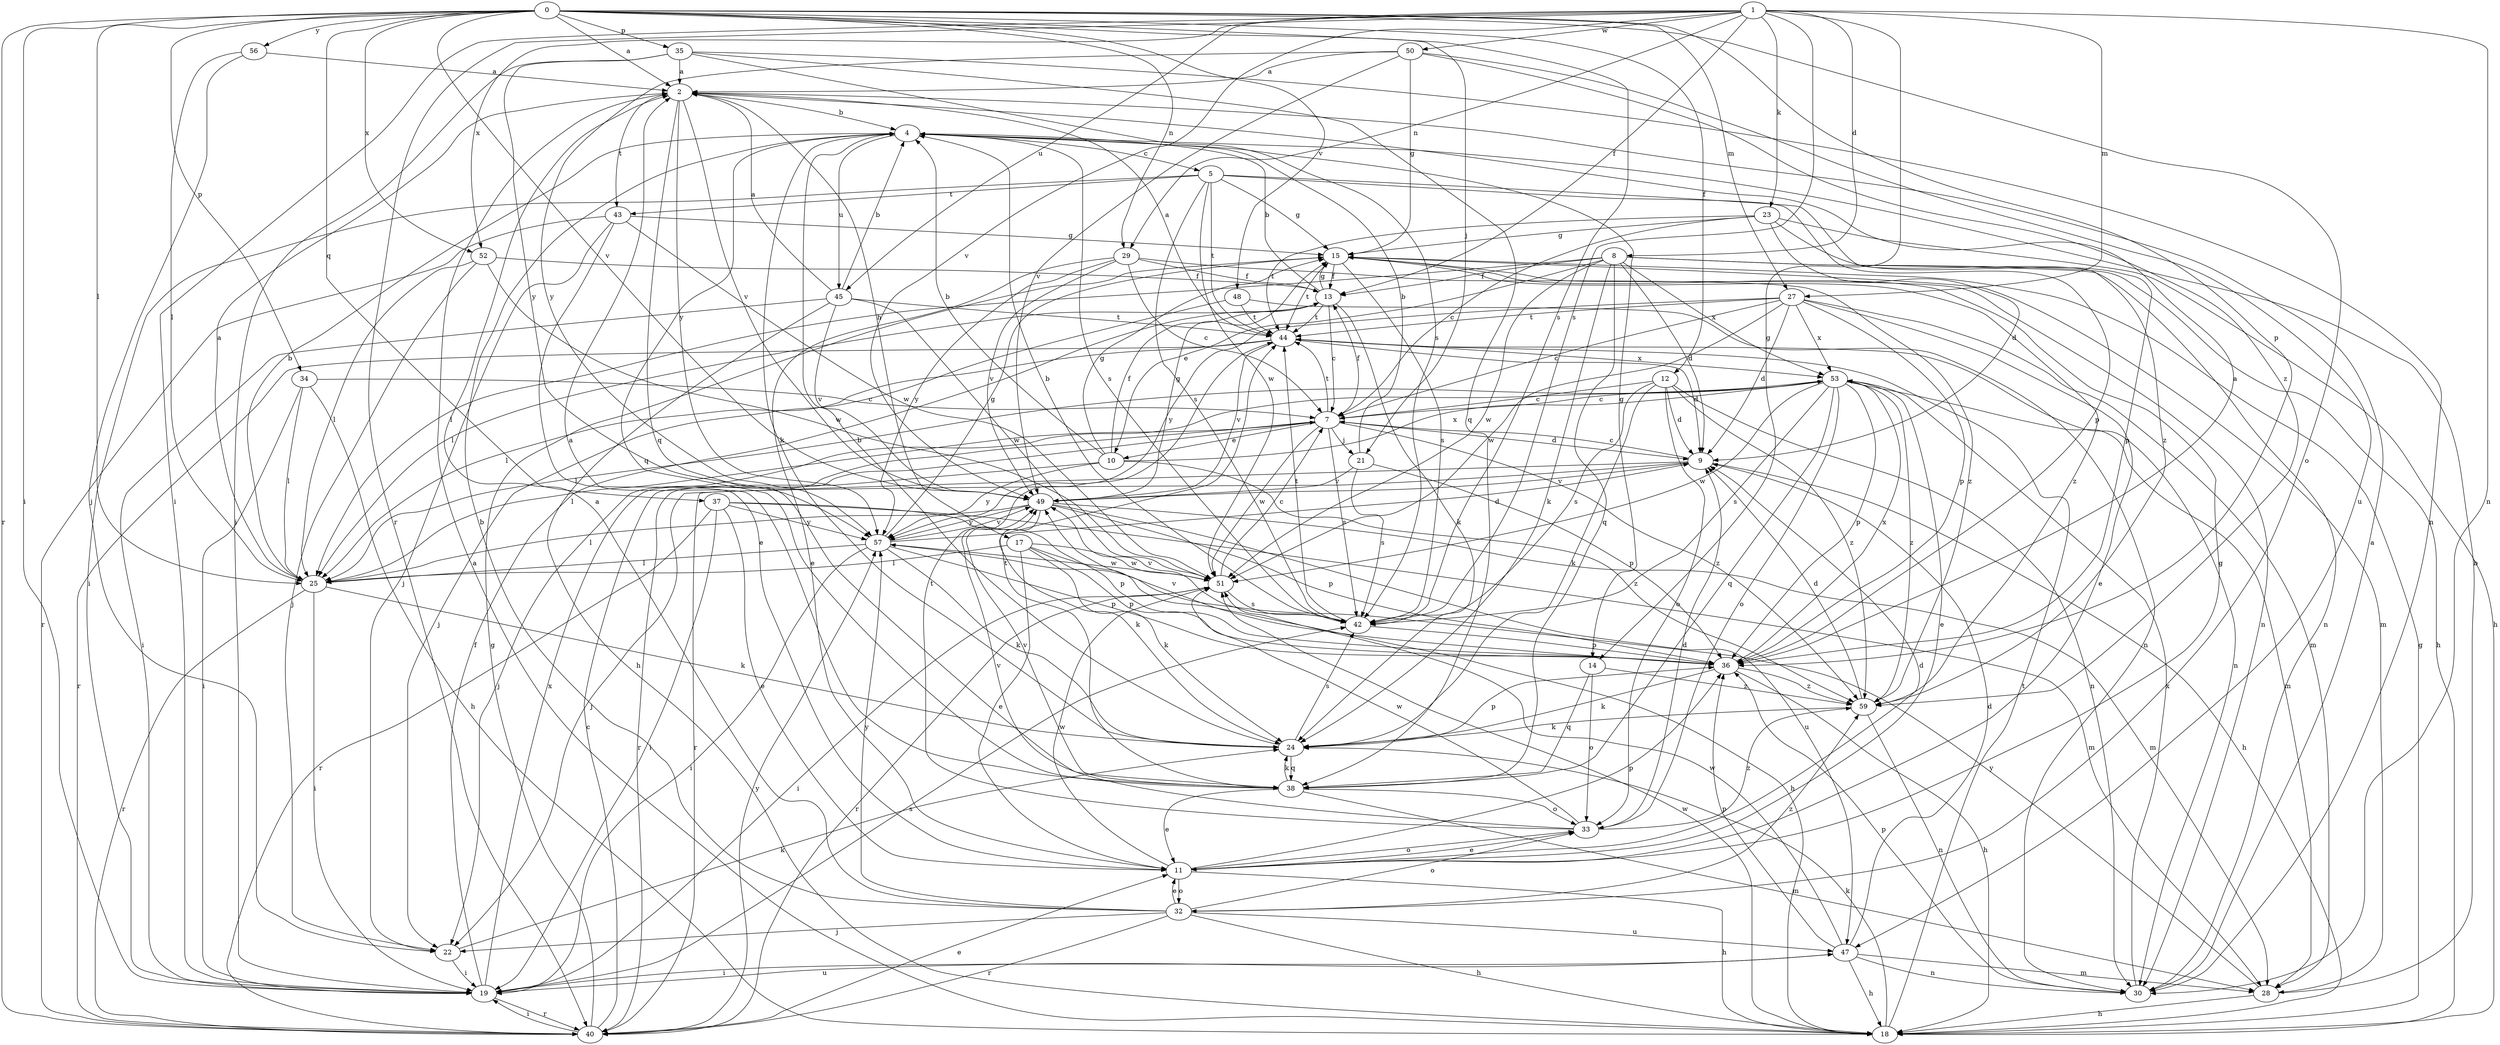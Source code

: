 strict digraph  {
0;
1;
2;
4;
5;
7;
8;
9;
10;
11;
12;
13;
14;
15;
17;
18;
19;
21;
22;
23;
24;
25;
27;
28;
29;
30;
32;
33;
34;
35;
36;
37;
38;
40;
42;
43;
44;
45;
47;
48;
49;
50;
51;
52;
53;
56;
57;
59;
0 -> 2  [label=a];
0 -> 12  [label=f];
0 -> 19  [label=i];
0 -> 21  [label=j];
0 -> 25  [label=l];
0 -> 27  [label=m];
0 -> 29  [label=n];
0 -> 32  [label=o];
0 -> 34  [label=p];
0 -> 35  [label=p];
0 -> 36  [label=p];
0 -> 37  [label=q];
0 -> 40  [label=r];
0 -> 42  [label=s];
0 -> 48  [label=v];
0 -> 49  [label=v];
0 -> 52  [label=x];
0 -> 56  [label=y];
1 -> 8  [label=d];
1 -> 13  [label=f];
1 -> 14  [label=g];
1 -> 19  [label=i];
1 -> 23  [label=k];
1 -> 27  [label=m];
1 -> 29  [label=n];
1 -> 30  [label=n];
1 -> 40  [label=r];
1 -> 42  [label=s];
1 -> 45  [label=u];
1 -> 49  [label=v];
1 -> 50  [label=w];
1 -> 52  [label=x];
2 -> 4  [label=b];
2 -> 17  [label=h];
2 -> 38  [label=q];
2 -> 43  [label=t];
2 -> 49  [label=v];
2 -> 57  [label=y];
4 -> 5  [label=c];
4 -> 14  [label=g];
4 -> 24  [label=k];
4 -> 38  [label=q];
4 -> 42  [label=s];
4 -> 45  [label=u];
5 -> 15  [label=g];
5 -> 19  [label=i];
5 -> 36  [label=p];
5 -> 42  [label=s];
5 -> 43  [label=t];
5 -> 44  [label=t];
5 -> 51  [label=w];
5 -> 59  [label=z];
7 -> 9  [label=d];
7 -> 10  [label=e];
7 -> 13  [label=f];
7 -> 21  [label=j];
7 -> 22  [label=j];
7 -> 25  [label=l];
7 -> 42  [label=s];
7 -> 44  [label=t];
7 -> 51  [label=w];
7 -> 59  [label=z];
8 -> 9  [label=d];
8 -> 10  [label=e];
8 -> 13  [label=f];
8 -> 18  [label=h];
8 -> 24  [label=k];
8 -> 25  [label=l];
8 -> 30  [label=n];
8 -> 38  [label=q];
8 -> 51  [label=w];
8 -> 53  [label=x];
9 -> 7  [label=c];
9 -> 18  [label=h];
9 -> 22  [label=j];
9 -> 40  [label=r];
9 -> 49  [label=v];
10 -> 4  [label=b];
10 -> 13  [label=f];
10 -> 15  [label=g];
10 -> 40  [label=r];
10 -> 53  [label=x];
10 -> 57  [label=y];
10 -> 59  [label=z];
11 -> 9  [label=d];
11 -> 15  [label=g];
11 -> 18  [label=h];
11 -> 32  [label=o];
11 -> 33  [label=o];
11 -> 36  [label=p];
11 -> 51  [label=w];
12 -> 7  [label=c];
12 -> 9  [label=d];
12 -> 24  [label=k];
12 -> 30  [label=n];
12 -> 33  [label=o];
12 -> 42  [label=s];
12 -> 59  [label=z];
13 -> 4  [label=b];
13 -> 7  [label=c];
13 -> 15  [label=g];
13 -> 24  [label=k];
13 -> 25  [label=l];
13 -> 44  [label=t];
14 -> 33  [label=o];
14 -> 38  [label=q];
14 -> 59  [label=z];
15 -> 13  [label=f];
15 -> 28  [label=m];
15 -> 30  [label=n];
15 -> 42  [label=s];
15 -> 44  [label=t];
15 -> 59  [label=z];
17 -> 11  [label=e];
17 -> 18  [label=h];
17 -> 24  [label=k];
17 -> 25  [label=l];
17 -> 36  [label=p];
17 -> 51  [label=w];
18 -> 2  [label=a];
18 -> 15  [label=g];
18 -> 24  [label=k];
18 -> 44  [label=t];
18 -> 51  [label=w];
19 -> 13  [label=f];
19 -> 40  [label=r];
19 -> 42  [label=s];
19 -> 47  [label=u];
19 -> 53  [label=x];
21 -> 4  [label=b];
21 -> 36  [label=p];
21 -> 42  [label=s];
21 -> 49  [label=v];
22 -> 19  [label=i];
22 -> 24  [label=k];
23 -> 7  [label=c];
23 -> 9  [label=d];
23 -> 15  [label=g];
23 -> 18  [label=h];
23 -> 36  [label=p];
23 -> 44  [label=t];
24 -> 4  [label=b];
24 -> 36  [label=p];
24 -> 38  [label=q];
24 -> 42  [label=s];
25 -> 2  [label=a];
25 -> 4  [label=b];
25 -> 19  [label=i];
25 -> 24  [label=k];
25 -> 40  [label=r];
27 -> 7  [label=c];
27 -> 9  [label=d];
27 -> 11  [label=e];
27 -> 28  [label=m];
27 -> 36  [label=p];
27 -> 44  [label=t];
27 -> 51  [label=w];
27 -> 53  [label=x];
27 -> 57  [label=y];
28 -> 4  [label=b];
28 -> 18  [label=h];
28 -> 57  [label=y];
29 -> 7  [label=c];
29 -> 11  [label=e];
29 -> 13  [label=f];
29 -> 49  [label=v];
29 -> 57  [label=y];
29 -> 59  [label=z];
30 -> 2  [label=a];
30 -> 36  [label=p];
30 -> 53  [label=x];
32 -> 2  [label=a];
32 -> 4  [label=b];
32 -> 11  [label=e];
32 -> 18  [label=h];
32 -> 22  [label=j];
32 -> 33  [label=o];
32 -> 40  [label=r];
32 -> 47  [label=u];
32 -> 57  [label=y];
32 -> 59  [label=z];
33 -> 9  [label=d];
33 -> 11  [label=e];
33 -> 44  [label=t];
33 -> 49  [label=v];
33 -> 51  [label=w];
33 -> 59  [label=z];
34 -> 7  [label=c];
34 -> 18  [label=h];
34 -> 19  [label=i];
34 -> 25  [label=l];
35 -> 2  [label=a];
35 -> 19  [label=i];
35 -> 30  [label=n];
35 -> 38  [label=q];
35 -> 42  [label=s];
35 -> 57  [label=y];
36 -> 2  [label=a];
36 -> 18  [label=h];
36 -> 24  [label=k];
36 -> 49  [label=v];
36 -> 53  [label=x];
36 -> 59  [label=z];
37 -> 11  [label=e];
37 -> 19  [label=i];
37 -> 28  [label=m];
37 -> 36  [label=p];
37 -> 40  [label=r];
37 -> 57  [label=y];
38 -> 2  [label=a];
38 -> 11  [label=e];
38 -> 24  [label=k];
38 -> 28  [label=m];
38 -> 33  [label=o];
38 -> 44  [label=t];
38 -> 49  [label=v];
40 -> 7  [label=c];
40 -> 11  [label=e];
40 -> 15  [label=g];
40 -> 19  [label=i];
40 -> 57  [label=y];
42 -> 4  [label=b];
42 -> 36  [label=p];
42 -> 44  [label=t];
42 -> 49  [label=v];
43 -> 11  [label=e];
43 -> 15  [label=g];
43 -> 22  [label=j];
43 -> 40  [label=r];
43 -> 51  [label=w];
44 -> 2  [label=a];
44 -> 9  [label=d];
44 -> 25  [label=l];
44 -> 30  [label=n];
44 -> 40  [label=r];
44 -> 49  [label=v];
44 -> 53  [label=x];
45 -> 2  [label=a];
45 -> 4  [label=b];
45 -> 18  [label=h];
45 -> 19  [label=i];
45 -> 44  [label=t];
45 -> 49  [label=v];
45 -> 51  [label=w];
47 -> 9  [label=d];
47 -> 18  [label=h];
47 -> 19  [label=i];
47 -> 28  [label=m];
47 -> 30  [label=n];
47 -> 36  [label=p];
47 -> 51  [label=w];
48 -> 22  [label=j];
48 -> 30  [label=n];
48 -> 44  [label=t];
49 -> 15  [label=g];
49 -> 24  [label=k];
49 -> 25  [label=l];
49 -> 28  [label=m];
49 -> 36  [label=p];
49 -> 47  [label=u];
49 -> 57  [label=y];
50 -> 2  [label=a];
50 -> 15  [label=g];
50 -> 47  [label=u];
50 -> 49  [label=v];
50 -> 57  [label=y];
50 -> 59  [label=z];
51 -> 7  [label=c];
51 -> 19  [label=i];
51 -> 40  [label=r];
51 -> 42  [label=s];
52 -> 13  [label=f];
52 -> 22  [label=j];
52 -> 25  [label=l];
52 -> 51  [label=w];
53 -> 7  [label=c];
53 -> 11  [label=e];
53 -> 25  [label=l];
53 -> 28  [label=m];
53 -> 33  [label=o];
53 -> 36  [label=p];
53 -> 38  [label=q];
53 -> 42  [label=s];
53 -> 51  [label=w];
53 -> 59  [label=z];
56 -> 2  [label=a];
56 -> 22  [label=j];
56 -> 25  [label=l];
57 -> 9  [label=d];
57 -> 15  [label=g];
57 -> 19  [label=i];
57 -> 24  [label=k];
57 -> 25  [label=l];
57 -> 36  [label=p];
57 -> 49  [label=v];
57 -> 51  [label=w];
59 -> 9  [label=d];
59 -> 24  [label=k];
59 -> 30  [label=n];
}
